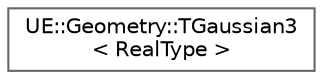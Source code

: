 digraph "Graphical Class Hierarchy"
{
 // INTERACTIVE_SVG=YES
 // LATEX_PDF_SIZE
  bgcolor="transparent";
  edge [fontname=Helvetica,fontsize=10,labelfontname=Helvetica,labelfontsize=10];
  node [fontname=Helvetica,fontsize=10,shape=box,height=0.2,width=0.4];
  rankdir="LR";
  Node0 [id="Node000000",label="UE::Geometry::TGaussian3\l\< RealType \>",height=0.2,width=0.4,color="grey40", fillcolor="white", style="filled",URL="$da/d22/classUE_1_1Geometry_1_1TGaussian3.html",tooltip="3D Gaussian"];
}

